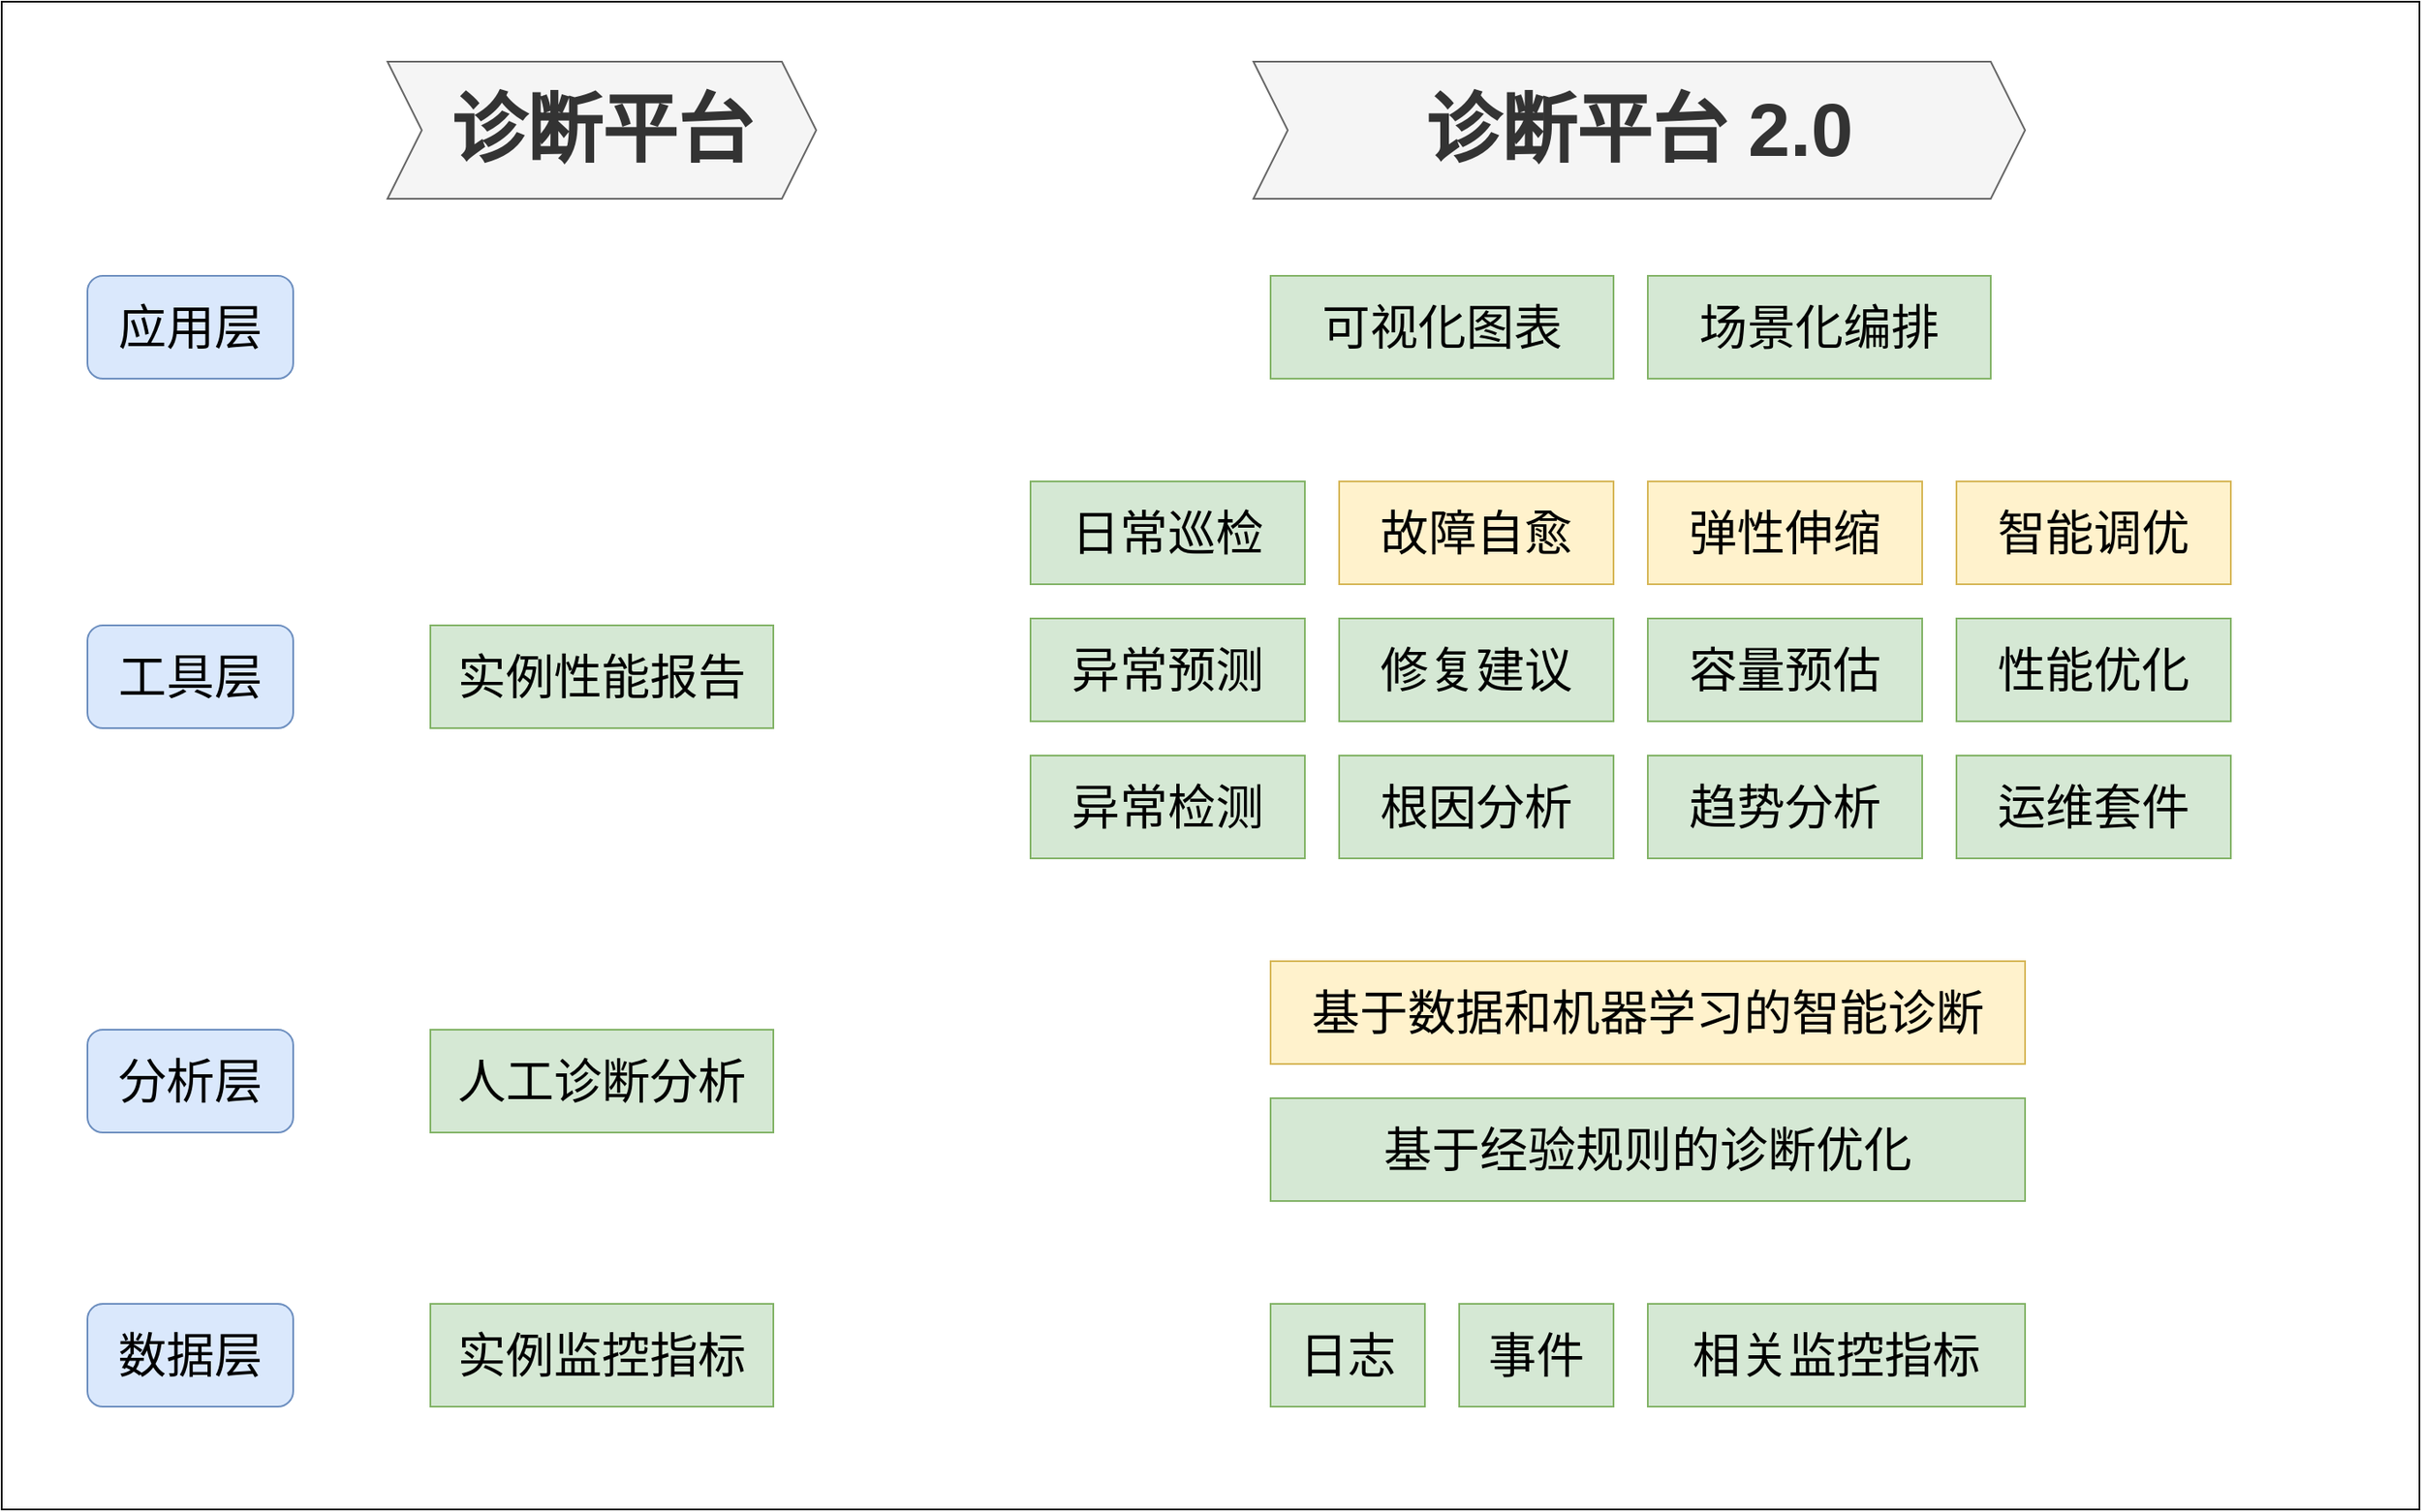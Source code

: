 <mxfile version="21.1.0" type="github">
  <diagram name="第 1 页" id="D7cHuHpqmKT0e729MPXu">
    <mxGraphModel dx="2475" dy="1669" grid="1" gridSize="10" guides="1" tooltips="1" connect="1" arrows="1" fold="1" page="1" pageScale="1" pageWidth="1169" pageHeight="827" math="0" shadow="0">
      <root>
        <mxCell id="0" />
        <mxCell id="1" parent="0" />
        <mxCell id="6B-Ez8rcvdGtk-LPzqOY-38" value="" style="rounded=0;whiteSpace=wrap;html=1;" vertex="1" parent="1">
          <mxGeometry x="-50" y="-20" width="1410" height="880" as="geometry" />
        </mxCell>
        <mxCell id="6B-Ez8rcvdGtk-LPzqOY-6" value="&lt;font style=&quot;font-size: 28px;&quot;&gt;应用层&lt;/font&gt;" style="rounded=1;whiteSpace=wrap;html=1;fillColor=#dae8fc;strokeColor=#6c8ebf;" vertex="1" parent="1">
          <mxGeometry y="140" width="120" height="60" as="geometry" />
        </mxCell>
        <mxCell id="6B-Ez8rcvdGtk-LPzqOY-7" value="&lt;font style=&quot;font-size: 28px;&quot;&gt;工具层&lt;/font&gt;" style="rounded=1;whiteSpace=wrap;html=1;fillColor=#dae8fc;strokeColor=#6c8ebf;" vertex="1" parent="1">
          <mxGeometry y="344" width="120" height="60" as="geometry" />
        </mxCell>
        <mxCell id="6B-Ez8rcvdGtk-LPzqOY-8" value="&lt;font style=&quot;font-size: 28px;&quot;&gt;分析层&lt;/font&gt;" style="rounded=1;whiteSpace=wrap;html=1;fillColor=#dae8fc;strokeColor=#6c8ebf;" vertex="1" parent="1">
          <mxGeometry y="580" width="120" height="60" as="geometry" />
        </mxCell>
        <mxCell id="6B-Ez8rcvdGtk-LPzqOY-9" value="&lt;font style=&quot;font-size: 28px;&quot;&gt;数据层&lt;/font&gt;" style="rounded=1;whiteSpace=wrap;html=1;fillColor=#dae8fc;strokeColor=#6c8ebf;" vertex="1" parent="1">
          <mxGeometry y="740" width="120" height="60" as="geometry" />
        </mxCell>
        <mxCell id="6B-Ez8rcvdGtk-LPzqOY-10" value="&lt;font style=&quot;font-size: 28px;&quot;&gt;可视化图表&lt;/font&gt;" style="rounded=0;whiteSpace=wrap;html=1;fillColor=#d5e8d4;strokeColor=#82b366;" vertex="1" parent="1">
          <mxGeometry x="690" y="140" width="200" height="60" as="geometry" />
        </mxCell>
        <mxCell id="6B-Ez8rcvdGtk-LPzqOY-11" value="&lt;font style=&quot;font-size: 28px;&quot;&gt;场景化编排&lt;/font&gt;" style="rounded=0;whiteSpace=wrap;html=1;fillColor=#d5e8d4;strokeColor=#82b366;" vertex="1" parent="1">
          <mxGeometry x="910" y="140" width="200" height="60" as="geometry" />
        </mxCell>
        <mxCell id="6B-Ez8rcvdGtk-LPzqOY-15" value="&lt;font style=&quot;font-size: 28px;&quot;&gt;实例监控指标&lt;/font&gt;" style="rounded=0;whiteSpace=wrap;html=1;fillColor=#d5e8d4;strokeColor=#82b366;" vertex="1" parent="1">
          <mxGeometry x="200" y="740" width="200" height="60" as="geometry" />
        </mxCell>
        <mxCell id="6B-Ez8rcvdGtk-LPzqOY-16" value="&lt;font style=&quot;font-size: 28px;&quot;&gt;日志&lt;/font&gt;" style="rounded=0;whiteSpace=wrap;html=1;fillColor=#d5e8d4;strokeColor=#82b366;" vertex="1" parent="1">
          <mxGeometry x="690" y="740" width="90" height="60" as="geometry" />
        </mxCell>
        <mxCell id="6B-Ez8rcvdGtk-LPzqOY-17" value="&lt;font style=&quot;font-size: 28px;&quot;&gt;事件&lt;/font&gt;" style="rounded=0;whiteSpace=wrap;html=1;fillColor=#d5e8d4;strokeColor=#82b366;" vertex="1" parent="1">
          <mxGeometry x="800" y="740" width="90" height="60" as="geometry" />
        </mxCell>
        <mxCell id="6B-Ez8rcvdGtk-LPzqOY-18" value="&lt;font style=&quot;font-size: 28px;&quot;&gt;相关监控指标&lt;/font&gt;" style="rounded=0;whiteSpace=wrap;html=1;fillColor=#d5e8d4;strokeColor=#82b366;" vertex="1" parent="1">
          <mxGeometry x="910" y="740" width="220" height="60" as="geometry" />
        </mxCell>
        <mxCell id="6B-Ez8rcvdGtk-LPzqOY-21" value="&lt;span style=&quot;font-size: 28px;&quot;&gt;人工诊断分析&lt;/span&gt;" style="rounded=0;whiteSpace=wrap;html=1;fillColor=#d5e8d4;strokeColor=#82b366;" vertex="1" parent="1">
          <mxGeometry x="200" y="580" width="200" height="60" as="geometry" />
        </mxCell>
        <mxCell id="6B-Ez8rcvdGtk-LPzqOY-22" value="&lt;span style=&quot;font-size: 28px;&quot;&gt;基于经验规则的诊断优化&lt;/span&gt;" style="rounded=0;whiteSpace=wrap;html=1;fillColor=#d5e8d4;strokeColor=#82b366;" vertex="1" parent="1">
          <mxGeometry x="690" y="620" width="440" height="60" as="geometry" />
        </mxCell>
        <mxCell id="6B-Ez8rcvdGtk-LPzqOY-23" value="&lt;span style=&quot;font-size: 28px;&quot;&gt;基于数据和机器学习的智能诊断&lt;/span&gt;" style="rounded=0;whiteSpace=wrap;html=1;fillColor=#fff2cc;strokeColor=#d6b656;" vertex="1" parent="1">
          <mxGeometry x="690" y="540" width="440" height="60" as="geometry" />
        </mxCell>
        <mxCell id="6B-Ez8rcvdGtk-LPzqOY-24" value="&lt;span style=&quot;font-size: 28px;&quot;&gt;实例性能报告&lt;/span&gt;" style="rounded=0;whiteSpace=wrap;html=1;fillColor=#d5e8d4;strokeColor=#82b366;" vertex="1" parent="1">
          <mxGeometry x="200" y="344" width="200" height="60" as="geometry" />
        </mxCell>
        <mxCell id="6B-Ez8rcvdGtk-LPzqOY-25" value="&lt;span style=&quot;font-size: 28px;&quot;&gt;异常检测&lt;/span&gt;" style="rounded=0;whiteSpace=wrap;html=1;fillColor=#d5e8d4;strokeColor=#82b366;" vertex="1" parent="1">
          <mxGeometry x="550" y="420" width="160" height="60" as="geometry" />
        </mxCell>
        <mxCell id="6B-Ez8rcvdGtk-LPzqOY-26" value="&lt;span style=&quot;font-size: 28px;&quot;&gt;根因分析&lt;/span&gt;" style="rounded=0;whiteSpace=wrap;html=1;fillColor=#d5e8d4;strokeColor=#82b366;" vertex="1" parent="1">
          <mxGeometry x="730" y="420" width="160" height="60" as="geometry" />
        </mxCell>
        <mxCell id="6B-Ez8rcvdGtk-LPzqOY-27" value="&lt;span style=&quot;font-size: 28px;&quot;&gt;修复建议&lt;/span&gt;" style="rounded=0;whiteSpace=wrap;html=1;fillColor=#d5e8d4;strokeColor=#82b366;" vertex="1" parent="1">
          <mxGeometry x="730" y="340" width="160" height="60" as="geometry" />
        </mxCell>
        <mxCell id="6B-Ez8rcvdGtk-LPzqOY-28" value="&lt;span style=&quot;font-size: 28px;&quot;&gt;故障自愈&lt;/span&gt;" style="rounded=0;whiteSpace=wrap;html=1;fillColor=#fff2cc;strokeColor=#d6b656;" vertex="1" parent="1">
          <mxGeometry x="730" y="260" width="160" height="60" as="geometry" />
        </mxCell>
        <mxCell id="6B-Ez8rcvdGtk-LPzqOY-29" value="&lt;span style=&quot;font-size: 28px;&quot;&gt;异常预测&lt;/span&gt;" style="rounded=0;whiteSpace=wrap;html=1;fillColor=#d5e8d4;strokeColor=#82b366;" vertex="1" parent="1">
          <mxGeometry x="550" y="340" width="160" height="60" as="geometry" />
        </mxCell>
        <mxCell id="6B-Ez8rcvdGtk-LPzqOY-30" value="&lt;span style=&quot;font-size: 28px;&quot;&gt;趋势分析&lt;/span&gt;" style="rounded=0;whiteSpace=wrap;html=1;fillColor=#d5e8d4;strokeColor=#82b366;" vertex="1" parent="1">
          <mxGeometry x="910" y="420" width="160" height="60" as="geometry" />
        </mxCell>
        <mxCell id="6B-Ez8rcvdGtk-LPzqOY-31" value="&lt;span style=&quot;font-size: 28px;&quot;&gt;日常巡检&lt;/span&gt;" style="rounded=0;whiteSpace=wrap;html=1;fillColor=#d5e8d4;strokeColor=#82b366;" vertex="1" parent="1">
          <mxGeometry x="550" y="260" width="160" height="60" as="geometry" />
        </mxCell>
        <mxCell id="6B-Ez8rcvdGtk-LPzqOY-33" value="&lt;span style=&quot;font-size: 28px;&quot;&gt;容量预估&lt;/span&gt;" style="rounded=0;whiteSpace=wrap;html=1;fillColor=#d5e8d4;strokeColor=#82b366;" vertex="1" parent="1">
          <mxGeometry x="910" y="340" width="160" height="60" as="geometry" />
        </mxCell>
        <mxCell id="6B-Ez8rcvdGtk-LPzqOY-34" value="&lt;span style=&quot;font-size: 28px;&quot;&gt;弹性伸缩&lt;/span&gt;" style="rounded=0;whiteSpace=wrap;html=1;fillColor=#fff2cc;strokeColor=#d6b656;" vertex="1" parent="1">
          <mxGeometry x="910" y="260" width="160" height="60" as="geometry" />
        </mxCell>
        <mxCell id="6B-Ez8rcvdGtk-LPzqOY-35" value="&lt;span style=&quot;font-size: 28px;&quot;&gt;运维套件&lt;/span&gt;" style="rounded=0;whiteSpace=wrap;html=1;fillColor=#d5e8d4;strokeColor=#82b366;" vertex="1" parent="1">
          <mxGeometry x="1090" y="420" width="160" height="60" as="geometry" />
        </mxCell>
        <mxCell id="6B-Ez8rcvdGtk-LPzqOY-36" value="&lt;span style=&quot;font-size: 28px;&quot;&gt;性能优化&lt;/span&gt;" style="rounded=0;whiteSpace=wrap;html=1;fillColor=#d5e8d4;strokeColor=#82b366;" vertex="1" parent="1">
          <mxGeometry x="1090" y="340" width="160" height="60" as="geometry" />
        </mxCell>
        <mxCell id="6B-Ez8rcvdGtk-LPzqOY-37" value="&lt;span style=&quot;font-size: 28px;&quot;&gt;智能调优&lt;/span&gt;" style="rounded=0;whiteSpace=wrap;html=1;fillColor=#fff2cc;strokeColor=#d6b656;" vertex="1" parent="1">
          <mxGeometry x="1090" y="260" width="160" height="60" as="geometry" />
        </mxCell>
        <mxCell id="6B-Ez8rcvdGtk-LPzqOY-40" value="&lt;b style=&quot;border-color: var(--border-color);&quot;&gt;&lt;font style=&quot;border-color: var(--border-color); font-size: 44px;&quot;&gt;诊断平台 2.0&lt;/font&gt;&lt;/b&gt;" style="shape=step;perimeter=stepPerimeter;whiteSpace=wrap;html=1;fixedSize=1;fillColor=#f5f5f5;fontColor=#333333;strokeColor=#666666;" vertex="1" parent="1">
          <mxGeometry x="680" y="15" width="450" height="80" as="geometry" />
        </mxCell>
        <mxCell id="6B-Ez8rcvdGtk-LPzqOY-39" value="&lt;b style=&quot;border-color: var(--border-color);&quot;&gt;&lt;font style=&quot;border-color: var(--border-color); font-size: 44px;&quot;&gt;诊断平台&lt;/font&gt;&lt;/b&gt;" style="shape=step;perimeter=stepPerimeter;whiteSpace=wrap;html=1;fixedSize=1;fillColor=#f5f5f5;fontColor=#333333;strokeColor=#666666;" vertex="1" parent="1">
          <mxGeometry x="175" y="15" width="250" height="80" as="geometry" />
        </mxCell>
      </root>
    </mxGraphModel>
  </diagram>
</mxfile>
